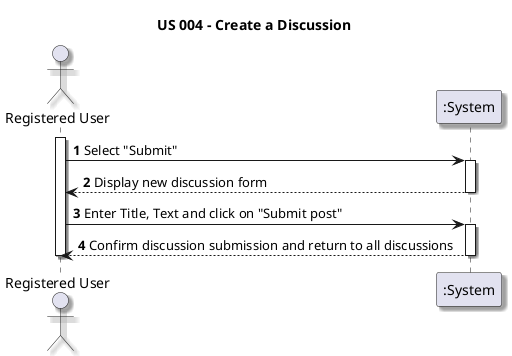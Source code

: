 @startuml System Sequence Diagram (SSD)
skinparam monochrome false
skinparam packageStyle rectangle
skinparam shadowing true

title US 004 - Create a Discussion

autonumber

actor "Registered User" as User
participant ":System" as System

activate User

User -> System : Select "Submit"
activate System

System --> User : Display new discussion form
deactivate System

User -> System : Enter Title, Text and click on "Submit post" 
activate System

System --> User : Confirm discussion submission and return to all discussions
deactivate System
deactivate User

@enduml









